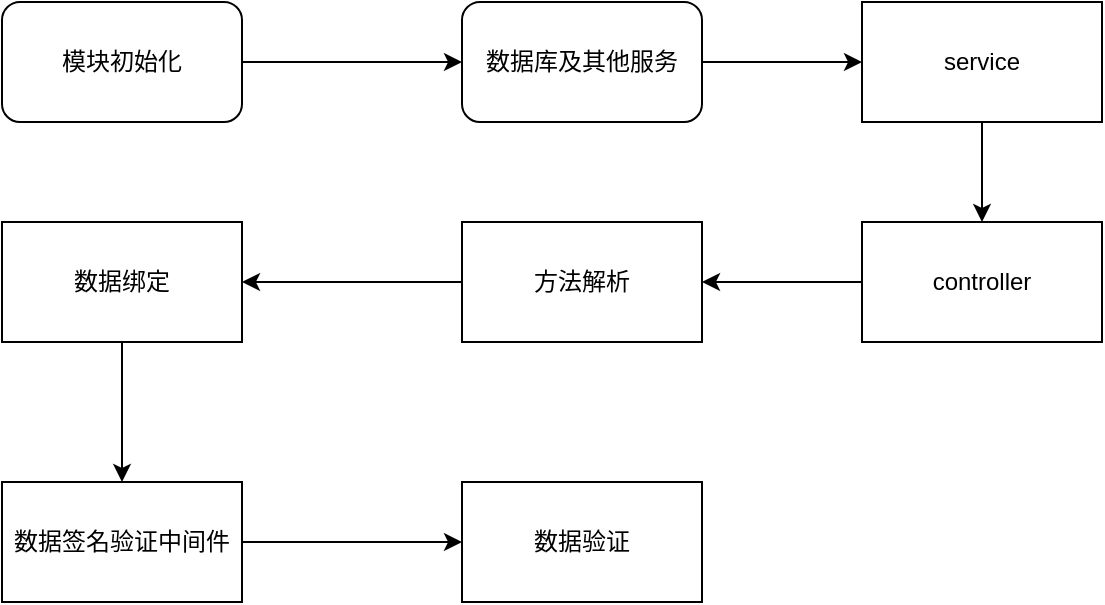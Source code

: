 <mxfile version="15.7.3" type="github">
  <diagram id="4CKJVUrYVAKemIQJty0-" name="Page-1">
    <mxGraphModel dx="782" dy="436" grid="1" gridSize="10" guides="1" tooltips="1" connect="1" arrows="1" fold="1" page="1" pageScale="1" pageWidth="827" pageHeight="1169" math="0" shadow="0">
      <root>
        <mxCell id="0" />
        <mxCell id="1" parent="0" />
        <mxCell id="-jRlcgXRldAWvAlZafFv-2" style="edgeStyle=orthogonalEdgeStyle;rounded=0;orthogonalLoop=1;jettySize=auto;html=1;" edge="1" parent="1" source="-jRlcgXRldAWvAlZafFv-1">
          <mxGeometry relative="1" as="geometry">
            <mxPoint x="310" y="110" as="targetPoint" />
          </mxGeometry>
        </mxCell>
        <mxCell id="-jRlcgXRldAWvAlZafFv-1" value="模块初始化" style="rounded=1;whiteSpace=wrap;html=1;" vertex="1" parent="1">
          <mxGeometry x="80" y="80" width="120" height="60" as="geometry" />
        </mxCell>
        <mxCell id="-jRlcgXRldAWvAlZafFv-6" value="" style="edgeStyle=orthogonalEdgeStyle;rounded=0;orthogonalLoop=1;jettySize=auto;html=1;" edge="1" parent="1" source="-jRlcgXRldAWvAlZafFv-3" target="-jRlcgXRldAWvAlZafFv-5">
          <mxGeometry relative="1" as="geometry">
            <Array as="points">
              <mxPoint x="500" y="110" />
              <mxPoint x="500" y="110" />
            </Array>
          </mxGeometry>
        </mxCell>
        <mxCell id="-jRlcgXRldAWvAlZafFv-3" value="数据库及其他服务" style="rounded=1;whiteSpace=wrap;html=1;" vertex="1" parent="1">
          <mxGeometry x="310" y="80" width="120" height="60" as="geometry" />
        </mxCell>
        <mxCell id="-jRlcgXRldAWvAlZafFv-8" style="edgeStyle=orthogonalEdgeStyle;rounded=0;orthogonalLoop=1;jettySize=auto;html=1;entryX=0.5;entryY=0;entryDx=0;entryDy=0;" edge="1" parent="1" source="-jRlcgXRldAWvAlZafFv-5" target="-jRlcgXRldAWvAlZafFv-7">
          <mxGeometry relative="1" as="geometry" />
        </mxCell>
        <mxCell id="-jRlcgXRldAWvAlZafFv-5" value="service" style="rounded=0;whiteSpace=wrap;html=1;" vertex="1" parent="1">
          <mxGeometry x="510" y="80" width="120" height="60" as="geometry" />
        </mxCell>
        <mxCell id="-jRlcgXRldAWvAlZafFv-11" value="" style="edgeStyle=orthogonalEdgeStyle;rounded=0;orthogonalLoop=1;jettySize=auto;html=1;" edge="1" parent="1" source="-jRlcgXRldAWvAlZafFv-7" target="-jRlcgXRldAWvAlZafFv-10">
          <mxGeometry relative="1" as="geometry" />
        </mxCell>
        <mxCell id="-jRlcgXRldAWvAlZafFv-7" value="controller" style="rounded=0;whiteSpace=wrap;html=1;" vertex="1" parent="1">
          <mxGeometry x="510" y="190" width="120" height="60" as="geometry" />
        </mxCell>
        <mxCell id="-jRlcgXRldAWvAlZafFv-13" value="" style="edgeStyle=orthogonalEdgeStyle;rounded=0;orthogonalLoop=1;jettySize=auto;html=1;" edge="1" parent="1" source="-jRlcgXRldAWvAlZafFv-10" target="-jRlcgXRldAWvAlZafFv-12">
          <mxGeometry relative="1" as="geometry" />
        </mxCell>
        <mxCell id="-jRlcgXRldAWvAlZafFv-10" value="方法解析" style="rounded=0;whiteSpace=wrap;html=1;" vertex="1" parent="1">
          <mxGeometry x="310" y="190" width="120" height="60" as="geometry" />
        </mxCell>
        <mxCell id="-jRlcgXRldAWvAlZafFv-15" value="" style="edgeStyle=orthogonalEdgeStyle;rounded=0;orthogonalLoop=1;jettySize=auto;html=1;" edge="1" parent="1" source="-jRlcgXRldAWvAlZafFv-12" target="-jRlcgXRldAWvAlZafFv-14">
          <mxGeometry relative="1" as="geometry" />
        </mxCell>
        <mxCell id="-jRlcgXRldAWvAlZafFv-12" value="数据绑定" style="rounded=0;whiteSpace=wrap;html=1;" vertex="1" parent="1">
          <mxGeometry x="80" y="190" width="120" height="60" as="geometry" />
        </mxCell>
        <mxCell id="-jRlcgXRldAWvAlZafFv-17" value="" style="edgeStyle=orthogonalEdgeStyle;rounded=0;orthogonalLoop=1;jettySize=auto;html=1;" edge="1" parent="1" source="-jRlcgXRldAWvAlZafFv-14" target="-jRlcgXRldAWvAlZafFv-16">
          <mxGeometry relative="1" as="geometry" />
        </mxCell>
        <mxCell id="-jRlcgXRldAWvAlZafFv-14" value="数据签名验证中间件" style="rounded=0;whiteSpace=wrap;html=1;" vertex="1" parent="1">
          <mxGeometry x="80" y="320" width="120" height="60" as="geometry" />
        </mxCell>
        <mxCell id="-jRlcgXRldAWvAlZafFv-16" value="数据验证" style="rounded=0;whiteSpace=wrap;html=1;" vertex="1" parent="1">
          <mxGeometry x="310" y="320" width="120" height="60" as="geometry" />
        </mxCell>
      </root>
    </mxGraphModel>
  </diagram>
</mxfile>
